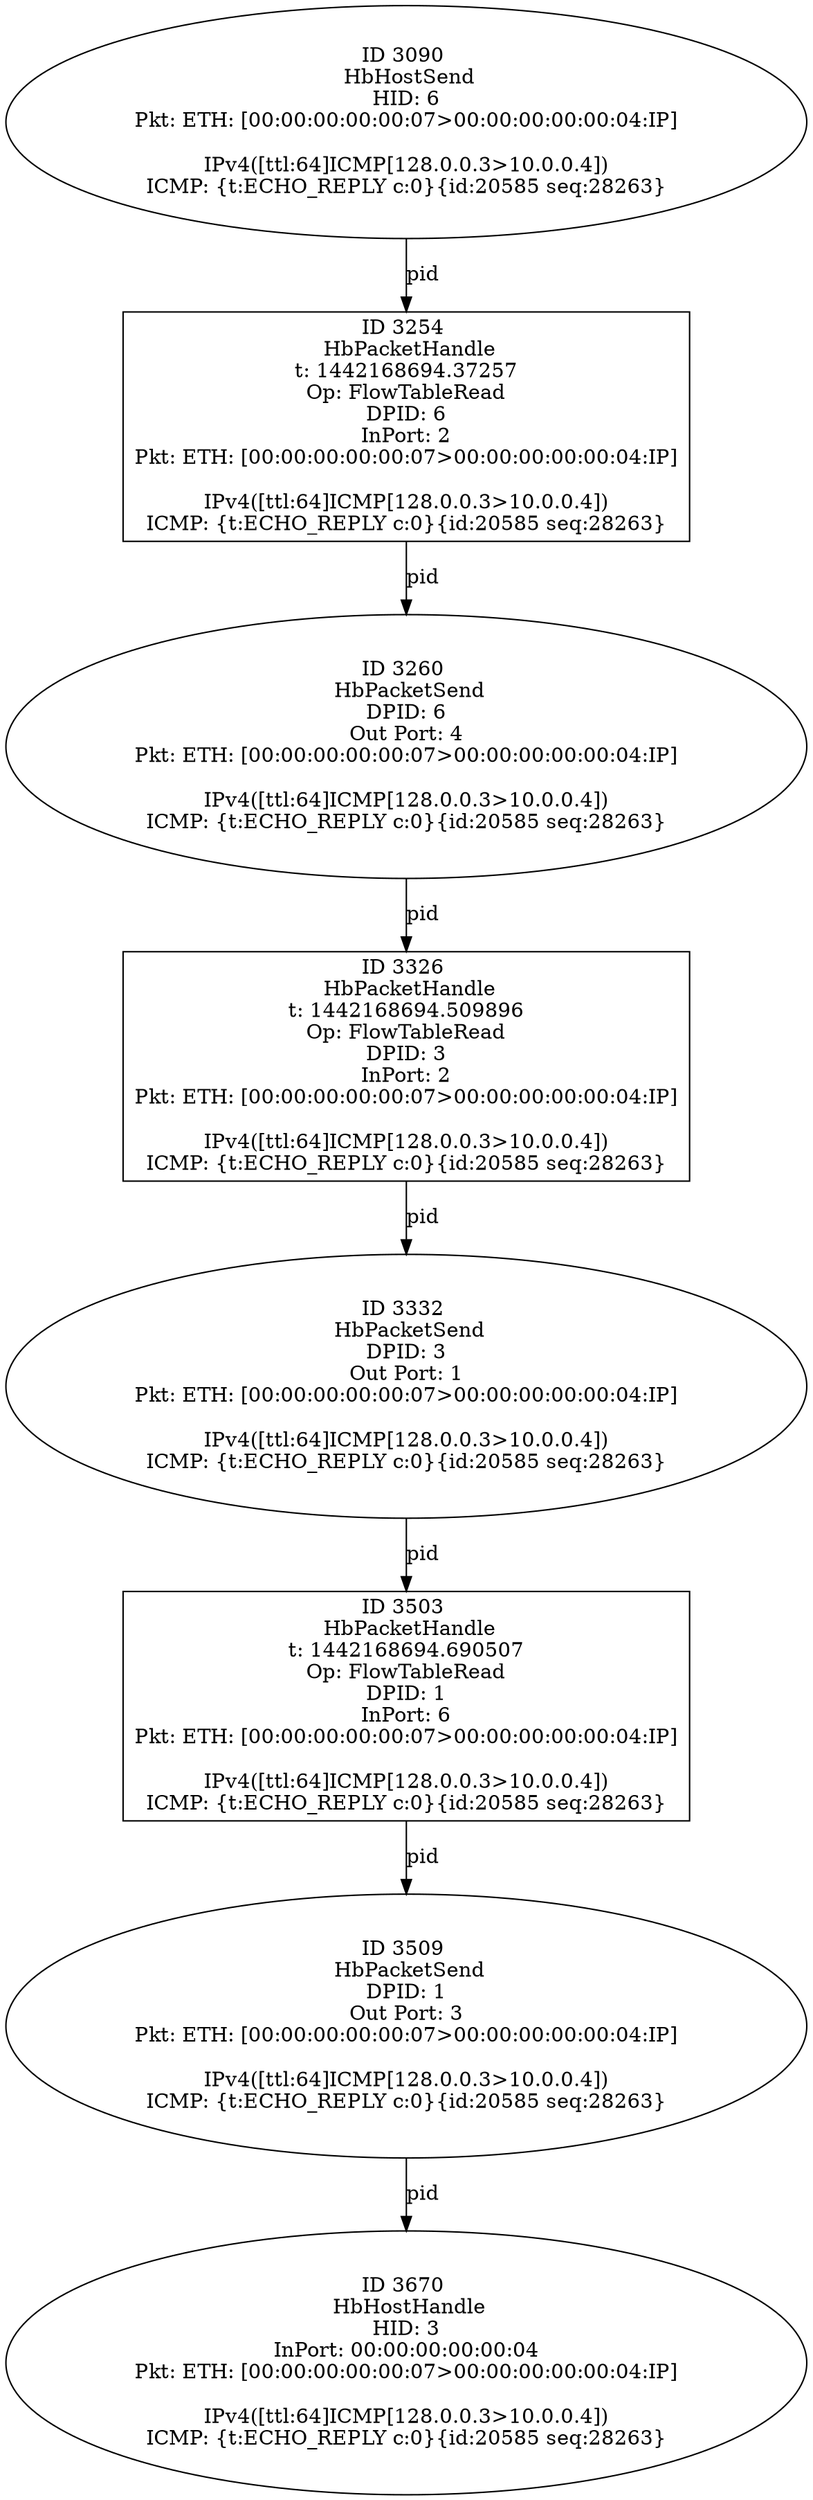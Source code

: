 strict digraph G {
3332 [shape=oval, event=<hb_events.HbPacketSend object at 0x10780c5d0>, label="ID 3332 
 HbPacketSend
DPID: 3
Out Port: 1
Pkt: ETH: [00:00:00:00:00:07>00:00:00:00:00:04:IP]

IPv4([ttl:64]ICMP[128.0.0.3>10.0.0.4])
ICMP: {t:ECHO_REPLY c:0}{id:20585 seq:28263}"];
3670 [shape=oval, event=<hb_events.HbHostHandle object at 0x107938c10>, label="ID 3670 
 HbHostHandle
HID: 3
InPort: 00:00:00:00:00:04
Pkt: ETH: [00:00:00:00:00:07>00:00:00:00:00:04:IP]

IPv4([ttl:64]ICMP[128.0.0.3>10.0.0.4])
ICMP: {t:ECHO_REPLY c:0}{id:20585 seq:28263}"];
3503 [shape=box, event=<hb_events.HbPacketHandle object at 0x10789a2d0>, label="ID 3503 
 HbPacketHandle
t: 1442168694.690507
Op: FlowTableRead
DPID: 1
InPort: 6
Pkt: ETH: [00:00:00:00:00:07>00:00:00:00:00:04:IP]

IPv4([ttl:64]ICMP[128.0.0.3>10.0.0.4])
ICMP: {t:ECHO_REPLY c:0}{id:20585 seq:28263}"];
3090 [shape=oval, event=<hb_events.HbHostSend object at 0x107744810>, label="ID 3090 
 HbHostSend
HID: 6
Pkt: ETH: [00:00:00:00:00:07>00:00:00:00:00:04:IP]

IPv4([ttl:64]ICMP[128.0.0.3>10.0.0.4])
ICMP: {t:ECHO_REPLY c:0}{id:20585 seq:28263}"];
3509 [shape=oval, event=<hb_events.HbPacketSend object at 0x10789a710>, label="ID 3509 
 HbPacketSend
DPID: 1
Out Port: 3
Pkt: ETH: [00:00:00:00:00:07>00:00:00:00:00:04:IP]

IPv4([ttl:64]ICMP[128.0.0.3>10.0.0.4])
ICMP: {t:ECHO_REPLY c:0}{id:20585 seq:28263}"];
3254 [shape=box, event=<hb_events.HbPacketHandle object at 0x1077c6790>, label="ID 3254 
 HbPacketHandle
t: 1442168694.37257
Op: FlowTableRead
DPID: 6
InPort: 2
Pkt: ETH: [00:00:00:00:00:07>00:00:00:00:00:04:IP]

IPv4([ttl:64]ICMP[128.0.0.3>10.0.0.4])
ICMP: {t:ECHO_REPLY c:0}{id:20585 seq:28263}"];
3260 [shape=oval, event=<hb_events.HbPacketSend object at 0x1077cc850>, label="ID 3260 
 HbPacketSend
DPID: 6
Out Port: 4
Pkt: ETH: [00:00:00:00:00:07>00:00:00:00:00:04:IP]

IPv4([ttl:64]ICMP[128.0.0.3>10.0.0.4])
ICMP: {t:ECHO_REPLY c:0}{id:20585 seq:28263}"];
3326 [shape=box, event=<hb_events.HbPacketHandle object at 0x10780c150>, label="ID 3326 
 HbPacketHandle
t: 1442168694.509896
Op: FlowTableRead
DPID: 3
InPort: 2
Pkt: ETH: [00:00:00:00:00:07>00:00:00:00:00:04:IP]

IPv4([ttl:64]ICMP[128.0.0.3>10.0.0.4])
ICMP: {t:ECHO_REPLY c:0}{id:20585 seq:28263}"];
3332 -> 3503  [rel=pid, label=pid];
3503 -> 3509  [rel=pid, label=pid];
3090 -> 3254  [rel=pid, label=pid];
3509 -> 3670  [rel=pid, label=pid];
3254 -> 3260  [rel=pid, label=pid];
3260 -> 3326  [rel=pid, label=pid];
3326 -> 3332  [rel=pid, label=pid];
}
